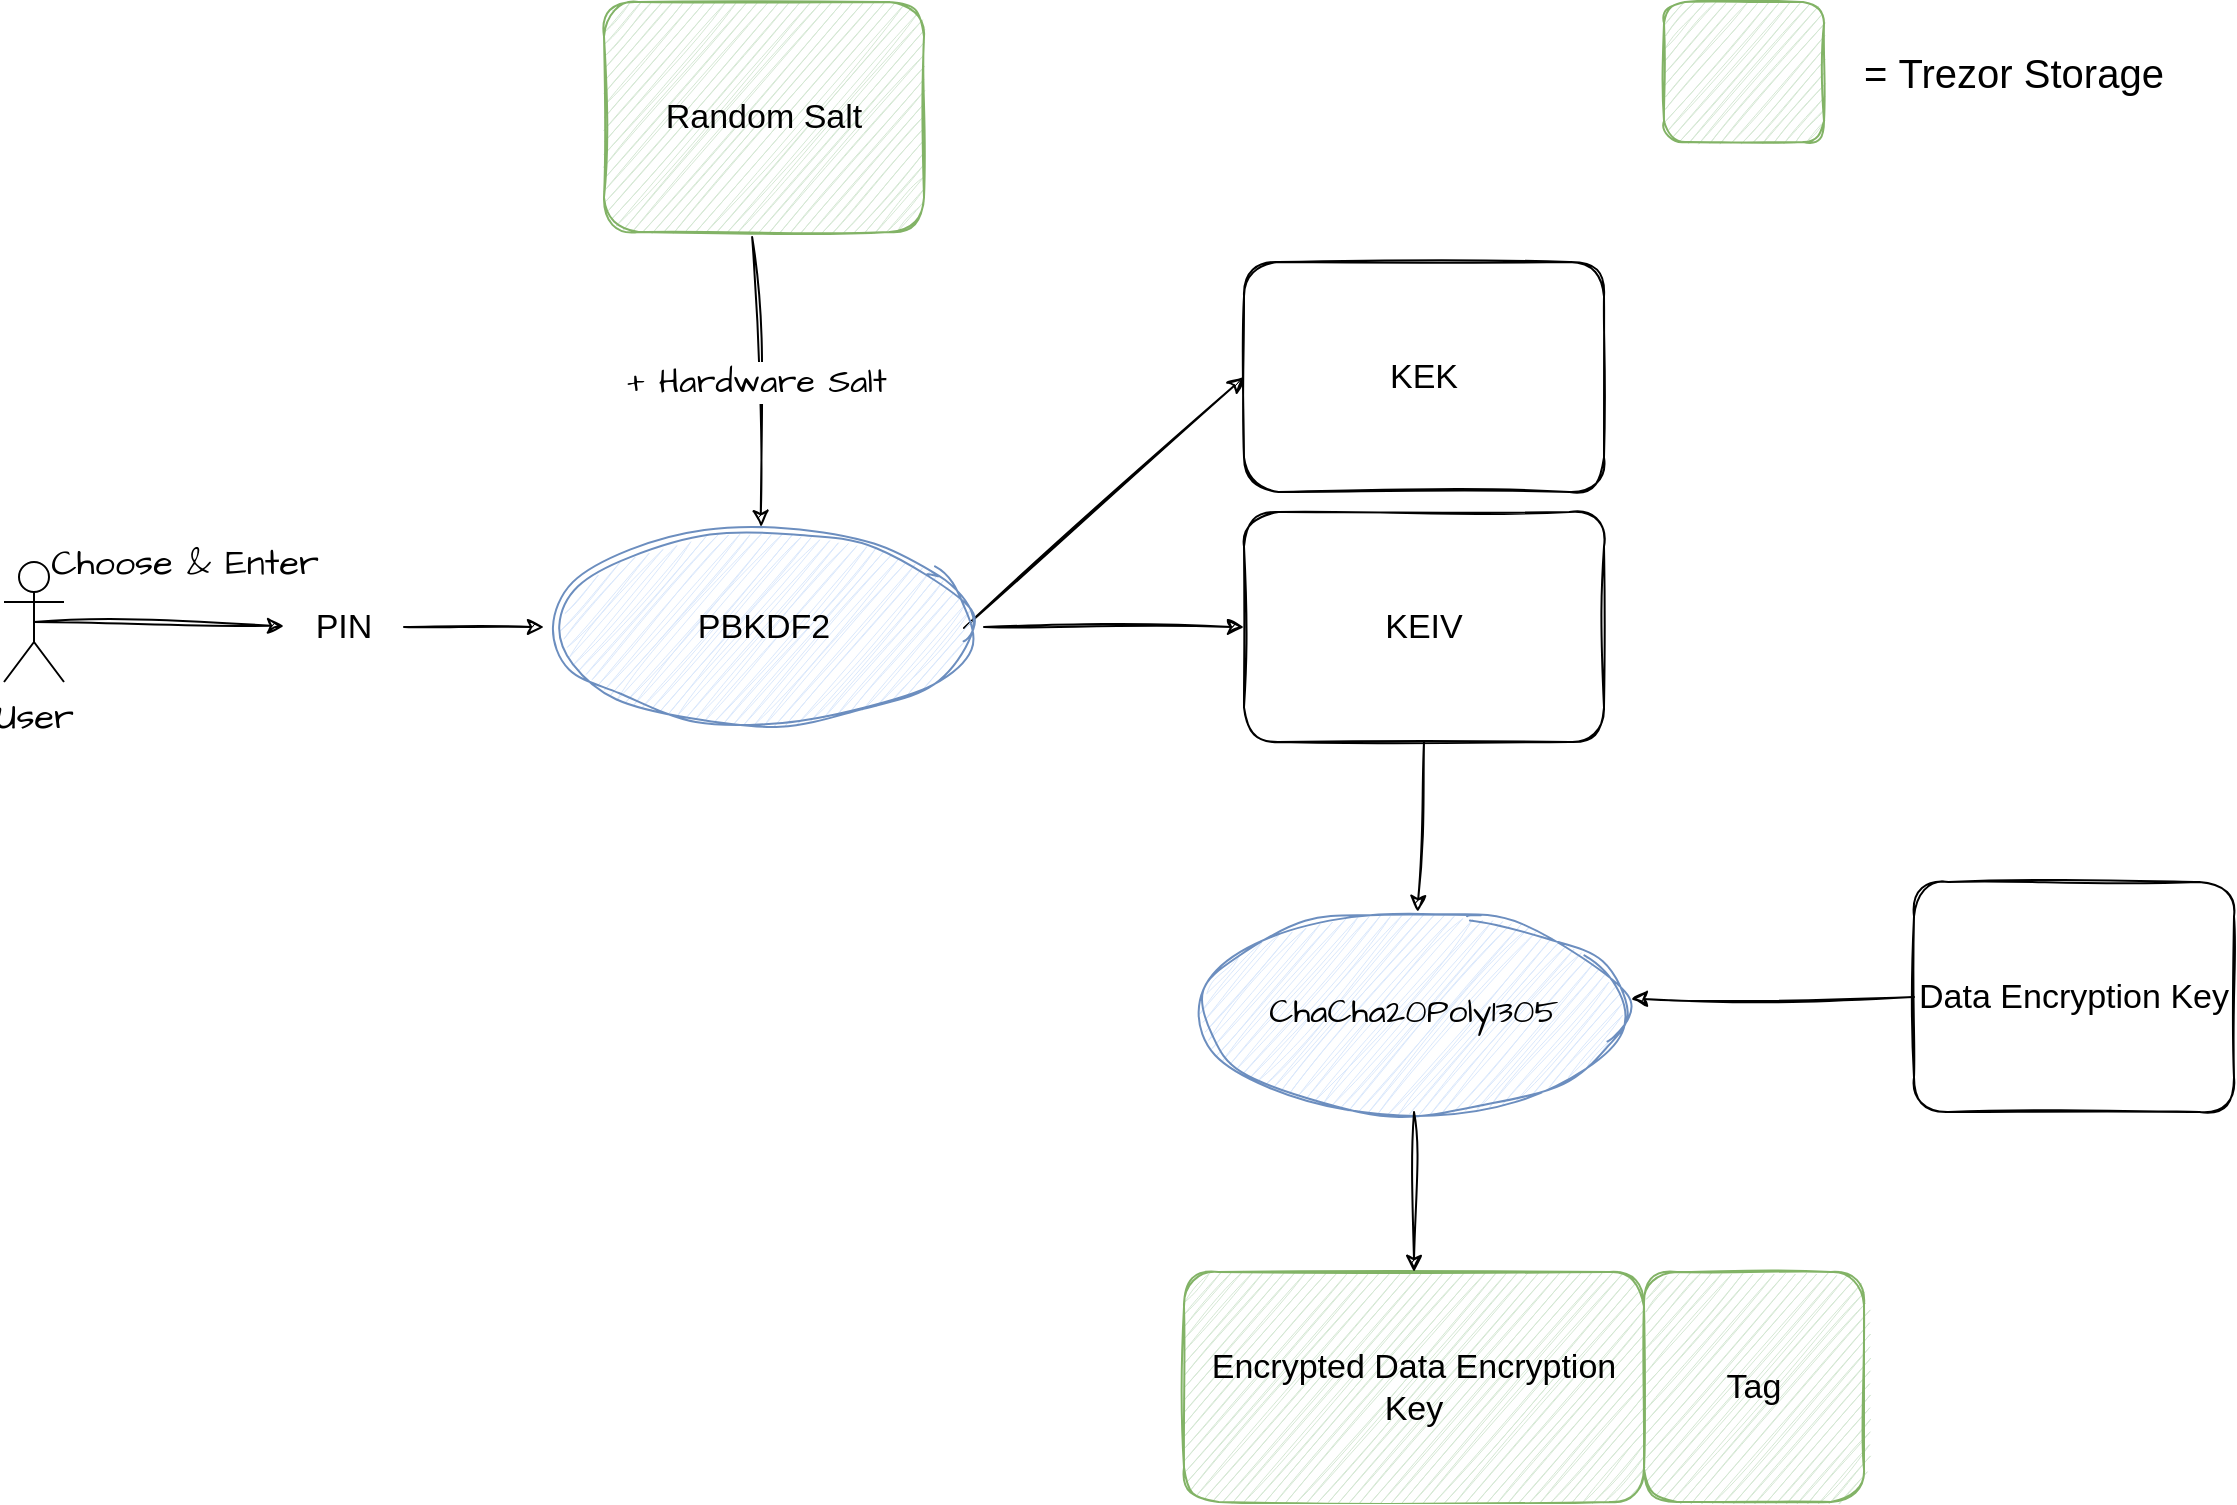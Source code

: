 <mxfile version="20.6.2" type="device"><diagram id="xxxsp_ETN7oS7Kivuhwl" name="trezor-encryption-pin"><mxGraphModel dx="3688" dy="2615" grid="1" gridSize="10" guides="1" tooltips="1" connect="1" arrows="1" fold="1" page="1" pageScale="1" pageWidth="2336" pageHeight="1654" math="0" shadow="0"><root><mxCell id="0"/><mxCell id="1" parent="0"/><mxCell id="w9ZNQSNowYFeM5UygwyA-2" value="PIN" style="text;html=1;strokeColor=none;fillColor=none;align=center;verticalAlign=middle;whiteSpace=wrap;rounded=0;sketch=1;fontSize=17;" parent="1" vertex="1"><mxGeometry x="80" y="217.5" width="60" height="30" as="geometry"/></mxCell><mxCell id="w9ZNQSNowYFeM5UygwyA-4" value="" style="endArrow=classic;html=1;rounded=0;entryX=0;entryY=0.5;entryDx=0;entryDy=0;sketch=1;fontSize=17;" parent="1" source="w9ZNQSNowYFeM5UygwyA-2" target="qsl44-BAyy7G2KX7Kq_A-3" edge="1"><mxGeometry width="50" height="50" relative="1" as="geometry"><mxPoint x="180" y="340" as="sourcePoint"/><mxPoint x="230" y="232.5" as="targetPoint"/></mxGeometry></mxCell><mxCell id="w9ZNQSNowYFeM5UygwyA-5" value="KEK" style="rounded=1;whiteSpace=wrap;html=1;sketch=1;fontSize=17;" parent="1" vertex="1"><mxGeometry x="560" y="50" width="180" height="115" as="geometry"/></mxCell><mxCell id="w9ZNQSNowYFeM5UygwyA-6" value="KEIV" style="rounded=1;whiteSpace=wrap;html=1;sketch=1;fontSize=17;" parent="1" vertex="1"><mxGeometry x="560" y="175" width="180" height="115" as="geometry"/></mxCell><mxCell id="w9ZNQSNowYFeM5UygwyA-7" value="Random Salt" style="rounded=1;whiteSpace=wrap;html=1;sketch=1;fillColor=#d5e8d4;strokeColor=#82b366;fontSize=17;" parent="1" vertex="1"><mxGeometry x="240" y="-80" width="160" height="115" as="geometry"/></mxCell><mxCell id="w9ZNQSNowYFeM5UygwyA-10" value="Data Encryption Key" style="rounded=1;whiteSpace=wrap;html=1;sketch=1;fontSize=17;" parent="1" vertex="1"><mxGeometry x="895" y="360" width="160" height="115" as="geometry"/></mxCell><mxCell id="w9ZNQSNowYFeM5UygwyA-11" value="Encrypted Data Encryption Key" style="rounded=1;whiteSpace=wrap;html=1;sketch=1;fillColor=#d5e8d4;strokeColor=#82b366;fontSize=17;" parent="1" vertex="1"><mxGeometry x="530" y="555" width="230" height="115" as="geometry"/></mxCell><mxCell id="w9ZNQSNowYFeM5UygwyA-14" value="ChaCha20Poly1305" style="ellipse;whiteSpace=wrap;html=1;sketch=1;hachureGap=4;jiggle=2;fontFamily=Architects Daughter;fontSource=https%3A%2F%2Ffonts.googleapis.com%2Fcss%3Ffamily%3DArchitects%2BDaughter;fontSize=17;fillColor=#dae8fc;strokeColor=#6c8ebf;" parent="1" vertex="1"><mxGeometry x="535" y="375" width="220" height="100" as="geometry"/></mxCell><mxCell id="w9ZNQSNowYFeM5UygwyA-15" value="" style="endArrow=classic;html=1;rounded=0;sketch=1;hachureGap=4;jiggle=2;fontFamily=Architects Daughter;fontSource=https%3A%2F%2Ffonts.googleapis.com%2Fcss%3Ffamily%3DArchitects%2BDaughter;fontSize=17;exitX=0.5;exitY=1;exitDx=0;exitDy=0;" parent="1" source="w9ZNQSNowYFeM5UygwyA-6" target="w9ZNQSNowYFeM5UygwyA-14" edge="1"><mxGeometry width="50" height="50" relative="1" as="geometry"><mxPoint x="830" y="420" as="sourcePoint"/><mxPoint x="880" y="370" as="targetPoint"/></mxGeometry></mxCell><mxCell id="w9ZNQSNowYFeM5UygwyA-16" value="" style="endArrow=classic;html=1;rounded=0;sketch=1;hachureGap=4;jiggle=2;fontFamily=Architects Daughter;fontSource=https%3A%2F%2Ffonts.googleapis.com%2Fcss%3Ffamily%3DArchitects%2BDaughter;fontSize=17;exitX=0;exitY=0.5;exitDx=0;exitDy=0;entryX=0.993;entryY=0.435;entryDx=0;entryDy=0;entryPerimeter=0;" parent="1" source="w9ZNQSNowYFeM5UygwyA-10" target="w9ZNQSNowYFeM5UygwyA-14" edge="1"><mxGeometry width="50" height="50" relative="1" as="geometry"><mxPoint x="775" y="455" as="sourcePoint"/><mxPoint x="825" y="405" as="targetPoint"/></mxGeometry></mxCell><mxCell id="w9ZNQSNowYFeM5UygwyA-17" value="" style="endArrow=classic;html=1;rounded=0;sketch=1;hachureGap=4;jiggle=2;fontFamily=Architects Daughter;fontSource=https%3A%2F%2Ffonts.googleapis.com%2Fcss%3Ffamily%3DArchitects%2BDaughter;fontSize=17;exitX=0.5;exitY=1;exitDx=0;exitDy=0;" parent="1" source="w9ZNQSNowYFeM5UygwyA-14" target="w9ZNQSNowYFeM5UygwyA-11" edge="1"><mxGeometry width="50" height="50" relative="1" as="geometry"><mxPoint x="805" y="485" as="sourcePoint"/><mxPoint x="855" y="435" as="targetPoint"/></mxGeometry></mxCell><mxCell id="w9ZNQSNowYFeM5UygwyA-19" value="Tag" style="rounded=1;whiteSpace=wrap;html=1;sketch=1;fillColor=#d5e8d4;strokeColor=#82b366;fontSize=17;" parent="1" vertex="1"><mxGeometry x="760" y="555" width="110" height="115" as="geometry"/></mxCell><mxCell id="w9ZNQSNowYFeM5UygwyA-20" value="+ Hardware Salt" style="endArrow=classic;html=1;rounded=0;sketch=1;hachureGap=4;jiggle=2;fontFamily=Architects Daughter;fontSource=https%3A%2F%2Ffonts.googleapis.com%2Fcss%3Ffamily%3DArchitects%2BDaughter;fontSize=17;exitX=0.463;exitY=1.022;exitDx=0;exitDy=0;exitPerimeter=0;" parent="1" source="w9ZNQSNowYFeM5UygwyA-7" target="qsl44-BAyy7G2KX7Kq_A-3" edge="1"><mxGeometry width="50" height="50" relative="1" as="geometry"><mxPoint x="280" y="140" as="sourcePoint"/><mxPoint x="318.254" y="175" as="targetPoint"/></mxGeometry></mxCell><mxCell id="w9ZNQSNowYFeM5UygwyA-21" value="" style="endArrow=classic;html=1;rounded=0;sketch=1;hachureGap=4;jiggle=2;fontFamily=Architects Daughter;fontSource=https%3A%2F%2Ffonts.googleapis.com%2Fcss%3Ffamily%3DArchitects%2BDaughter;fontSize=17;entryX=0;entryY=0.5;entryDx=0;entryDy=0;" parent="1" target="w9ZNQSNowYFeM5UygwyA-5" edge="1"><mxGeometry width="50" height="50" relative="1" as="geometry"><mxPoint x="420" y="233" as="sourcePoint"/><mxPoint x="490" y="220" as="targetPoint"/></mxGeometry></mxCell><mxCell id="w9ZNQSNowYFeM5UygwyA-22" value="" style="endArrow=classic;html=1;rounded=0;sketch=1;hachureGap=4;jiggle=2;fontFamily=Architects Daughter;fontSource=https%3A%2F%2Ffonts.googleapis.com%2Fcss%3Ffamily%3DArchitects%2BDaughter;fontSize=17;entryX=0;entryY=0.5;entryDx=0;entryDy=0;exitX=1;exitY=0.5;exitDx=0;exitDy=0;" parent="1" source="qsl44-BAyy7G2KX7Kq_A-3" target="w9ZNQSNowYFeM5UygwyA-6" edge="1"><mxGeometry width="50" height="50" relative="1" as="geometry"><mxPoint x="410" y="232.5" as="sourcePoint"/><mxPoint x="560" y="320" as="targetPoint"/></mxGeometry></mxCell><mxCell id="wiLzf2dtAs1IgaGe-CjO-1" value="" style="rounded=1;whiteSpace=wrap;html=1;sketch=1;fillColor=#d5e8d4;strokeColor=#82b366;fontSize=17;" parent="1" vertex="1"><mxGeometry x="770" y="-80" width="80" height="70" as="geometry"/></mxCell><mxCell id="wiLzf2dtAs1IgaGe-CjO-3" value="=&amp;nbsp;&lt;span style=&quot;font-size: 20px;&quot;&gt;Trezor Storage&lt;/span&gt;" style="text;html=1;strokeColor=none;fillColor=none;align=center;verticalAlign=middle;whiteSpace=wrap;rounded=0;fontSize=20;" parent="1" vertex="1"><mxGeometry x="860" y="-60" width="170" height="30" as="geometry"/></mxCell><mxCell id="qsl44-BAyy7G2KX7Kq_A-1" value="User" style="shape=umlActor;verticalLabelPosition=bottom;verticalAlign=top;html=1;outlineConnect=0;sketch=0;hachureGap=4;jiggle=2;fontFamily=Architects Daughter;fontSource=https%3A%2F%2Ffonts.googleapis.com%2Fcss%3Ffamily%3DArchitects%2BDaughter;fontSize=18;" vertex="1" parent="1"><mxGeometry x="-60" y="200" width="30" height="60" as="geometry"/></mxCell><mxCell id="qsl44-BAyy7G2KX7Kq_A-2" value="Choose &amp;amp; Enter" style="endArrow=classic;html=1;rounded=0;sketch=1;hachureGap=4;jiggle=2;fontFamily=Architects Daughter;fontSource=https%3A%2F%2Ffonts.googleapis.com%2Fcss%3Ffamily%3DArchitects%2BDaughter;fontSize=18;exitX=0.5;exitY=0.5;exitDx=0;exitDy=0;exitPerimeter=0;" edge="1" parent="1" source="qsl44-BAyy7G2KX7Kq_A-1" target="w9ZNQSNowYFeM5UygwyA-2"><mxGeometry x="0.192" y="31" width="50" height="50" relative="1" as="geometry"><mxPoint x="-10" y="250" as="sourcePoint"/><mxPoint x="50" y="250" as="targetPoint"/><mxPoint as="offset"/></mxGeometry></mxCell><mxCell id="qsl44-BAyy7G2KX7Kq_A-3" value="&lt;span style=&quot;font-family: Helvetica;&quot;&gt;PBKDF2&lt;/span&gt;" style="ellipse;whiteSpace=wrap;html=1;sketch=1;hachureGap=4;jiggle=2;fontFamily=Architects Daughter;fontSource=https%3A%2F%2Ffonts.googleapis.com%2Fcss%3Ffamily%3DArchitects%2BDaughter;fontSize=17;fillColor=#dae8fc;strokeColor=#6c8ebf;" vertex="1" parent="1"><mxGeometry x="210" y="182.5" width="220" height="100" as="geometry"/></mxCell></root></mxGraphModel></diagram></mxfile>